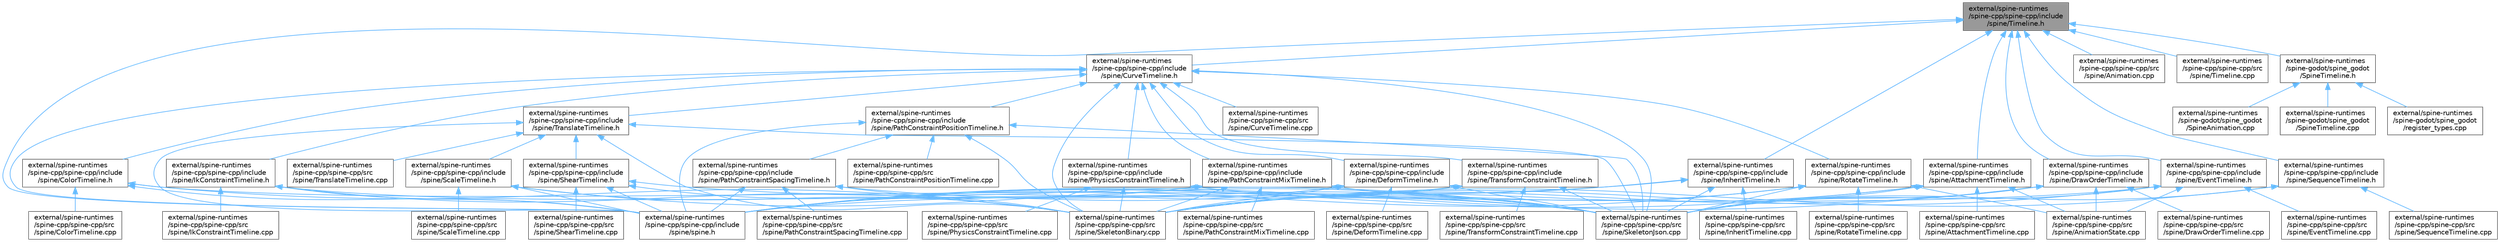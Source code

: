 digraph "external/spine-runtimes/spine-cpp/spine-cpp/include/spine/Timeline.h"
{
 // LATEX_PDF_SIZE
  bgcolor="transparent";
  edge [fontname=Helvetica,fontsize=10,labelfontname=Helvetica,labelfontsize=10];
  node [fontname=Helvetica,fontsize=10,shape=box,height=0.2,width=0.4];
  Node1 [id="Node000001",label="external/spine-runtimes\l/spine-cpp/spine-cpp/include\l/spine/Timeline.h",height=0.2,width=0.4,color="gray40", fillcolor="grey60", style="filled", fontcolor="black",tooltip=" "];
  Node1 -> Node2 [id="edge1_Node000001_Node000002",dir="back",color="steelblue1",style="solid",tooltip=" "];
  Node2 [id="Node000002",label="external/spine-runtimes\l/spine-cpp/spine-cpp/include\l/spine/AttachmentTimeline.h",height=0.2,width=0.4,color="grey40", fillcolor="white", style="filled",URL="$_attachment_timeline_8h.html",tooltip=" "];
  Node2 -> Node3 [id="edge2_Node000002_Node000003",dir="back",color="steelblue1",style="solid",tooltip=" "];
  Node3 [id="Node000003",label="external/spine-runtimes\l/spine-cpp/spine-cpp/include\l/spine/spine.h",height=0.2,width=0.4,color="grey40", fillcolor="white", style="filled",URL="$p_2spine-cpp_2include_2spine_2spine_8h.html",tooltip=" "];
  Node2 -> Node4 [id="edge3_Node000002_Node000004",dir="back",color="steelblue1",style="solid",tooltip=" "];
  Node4 [id="Node000004",label="external/spine-runtimes\l/spine-cpp/spine-cpp/src\l/spine/AnimationState.cpp",height=0.2,width=0.4,color="grey40", fillcolor="white", style="filled",URL="$_animation_state_8cpp.html",tooltip=" "];
  Node2 -> Node5 [id="edge4_Node000002_Node000005",dir="back",color="steelblue1",style="solid",tooltip=" "];
  Node5 [id="Node000005",label="external/spine-runtimes\l/spine-cpp/spine-cpp/src\l/spine/AttachmentTimeline.cpp",height=0.2,width=0.4,color="grey40", fillcolor="white", style="filled",URL="$_attachment_timeline_8cpp.html",tooltip=" "];
  Node2 -> Node6 [id="edge5_Node000002_Node000006",dir="back",color="steelblue1",style="solid",tooltip=" "];
  Node6 [id="Node000006",label="external/spine-runtimes\l/spine-cpp/spine-cpp/src\l/spine/SkeletonBinary.cpp",height=0.2,width=0.4,color="grey40", fillcolor="white", style="filled",URL="$_skeleton_binary_8cpp.html",tooltip=" "];
  Node2 -> Node7 [id="edge6_Node000002_Node000007",dir="back",color="steelblue1",style="solid",tooltip=" "];
  Node7 [id="Node000007",label="external/spine-runtimes\l/spine-cpp/spine-cpp/src\l/spine/SkeletonJson.cpp",height=0.2,width=0.4,color="grey40", fillcolor="white", style="filled",URL="$_skeleton_json_8cpp.html",tooltip=" "];
  Node1 -> Node8 [id="edge7_Node000001_Node000008",dir="back",color="steelblue1",style="solid",tooltip=" "];
  Node8 [id="Node000008",label="external/spine-runtimes\l/spine-cpp/spine-cpp/include\l/spine/CurveTimeline.h",height=0.2,width=0.4,color="grey40", fillcolor="white", style="filled",URL="$_curve_timeline_8h.html",tooltip=" "];
  Node8 -> Node9 [id="edge8_Node000008_Node000009",dir="back",color="steelblue1",style="solid",tooltip=" "];
  Node9 [id="Node000009",label="external/spine-runtimes\l/spine-cpp/spine-cpp/include\l/spine/ColorTimeline.h",height=0.2,width=0.4,color="grey40", fillcolor="white", style="filled",URL="$_color_timeline_8h.html",tooltip=" "];
  Node9 -> Node3 [id="edge9_Node000009_Node000003",dir="back",color="steelblue1",style="solid",tooltip=" "];
  Node9 -> Node10 [id="edge10_Node000009_Node000010",dir="back",color="steelblue1",style="solid",tooltip=" "];
  Node10 [id="Node000010",label="external/spine-runtimes\l/spine-cpp/spine-cpp/src\l/spine/ColorTimeline.cpp",height=0.2,width=0.4,color="grey40", fillcolor="white", style="filled",URL="$_color_timeline_8cpp.html",tooltip=" "];
  Node9 -> Node6 [id="edge11_Node000009_Node000006",dir="back",color="steelblue1",style="solid",tooltip=" "];
  Node9 -> Node7 [id="edge12_Node000009_Node000007",dir="back",color="steelblue1",style="solid",tooltip=" "];
  Node8 -> Node11 [id="edge13_Node000008_Node000011",dir="back",color="steelblue1",style="solid",tooltip=" "];
  Node11 [id="Node000011",label="external/spine-runtimes\l/spine-cpp/spine-cpp/include\l/spine/DeformTimeline.h",height=0.2,width=0.4,color="grey40", fillcolor="white", style="filled",URL="$_deform_timeline_8h.html",tooltip=" "];
  Node11 -> Node3 [id="edge14_Node000011_Node000003",dir="back",color="steelblue1",style="solid",tooltip=" "];
  Node11 -> Node12 [id="edge15_Node000011_Node000012",dir="back",color="steelblue1",style="solid",tooltip=" "];
  Node12 [id="Node000012",label="external/spine-runtimes\l/spine-cpp/spine-cpp/src\l/spine/DeformTimeline.cpp",height=0.2,width=0.4,color="grey40", fillcolor="white", style="filled",URL="$_deform_timeline_8cpp.html",tooltip=" "];
  Node11 -> Node6 [id="edge16_Node000011_Node000006",dir="back",color="steelblue1",style="solid",tooltip=" "];
  Node11 -> Node7 [id="edge17_Node000011_Node000007",dir="back",color="steelblue1",style="solid",tooltip=" "];
  Node8 -> Node13 [id="edge18_Node000008_Node000013",dir="back",color="steelblue1",style="solid",tooltip=" "];
  Node13 [id="Node000013",label="external/spine-runtimes\l/spine-cpp/spine-cpp/include\l/spine/IkConstraintTimeline.h",height=0.2,width=0.4,color="grey40", fillcolor="white", style="filled",URL="$_ik_constraint_timeline_8h.html",tooltip=" "];
  Node13 -> Node3 [id="edge19_Node000013_Node000003",dir="back",color="steelblue1",style="solid",tooltip=" "];
  Node13 -> Node14 [id="edge20_Node000013_Node000014",dir="back",color="steelblue1",style="solid",tooltip=" "];
  Node14 [id="Node000014",label="external/spine-runtimes\l/spine-cpp/spine-cpp/src\l/spine/IkConstraintTimeline.cpp",height=0.2,width=0.4,color="grey40", fillcolor="white", style="filled",URL="$_ik_constraint_timeline_8cpp.html",tooltip=" "];
  Node13 -> Node6 [id="edge21_Node000013_Node000006",dir="back",color="steelblue1",style="solid",tooltip=" "];
  Node13 -> Node7 [id="edge22_Node000013_Node000007",dir="back",color="steelblue1",style="solid",tooltip=" "];
  Node8 -> Node15 [id="edge23_Node000008_Node000015",dir="back",color="steelblue1",style="solid",tooltip=" "];
  Node15 [id="Node000015",label="external/spine-runtimes\l/spine-cpp/spine-cpp/include\l/spine/PathConstraintMixTimeline.h",height=0.2,width=0.4,color="grey40", fillcolor="white", style="filled",URL="$_path_constraint_mix_timeline_8h.html",tooltip=" "];
  Node15 -> Node3 [id="edge24_Node000015_Node000003",dir="back",color="steelblue1",style="solid",tooltip=" "];
  Node15 -> Node16 [id="edge25_Node000015_Node000016",dir="back",color="steelblue1",style="solid",tooltip=" "];
  Node16 [id="Node000016",label="external/spine-runtimes\l/spine-cpp/spine-cpp/src\l/spine/PathConstraintMixTimeline.cpp",height=0.2,width=0.4,color="grey40", fillcolor="white", style="filled",URL="$_path_constraint_mix_timeline_8cpp.html",tooltip=" "];
  Node15 -> Node6 [id="edge26_Node000015_Node000006",dir="back",color="steelblue1",style="solid",tooltip=" "];
  Node15 -> Node7 [id="edge27_Node000015_Node000007",dir="back",color="steelblue1",style="solid",tooltip=" "];
  Node8 -> Node17 [id="edge28_Node000008_Node000017",dir="back",color="steelblue1",style="solid",tooltip=" "];
  Node17 [id="Node000017",label="external/spine-runtimes\l/spine-cpp/spine-cpp/include\l/spine/PathConstraintPositionTimeline.h",height=0.2,width=0.4,color="grey40", fillcolor="white", style="filled",URL="$_path_constraint_position_timeline_8h.html",tooltip=" "];
  Node17 -> Node18 [id="edge29_Node000017_Node000018",dir="back",color="steelblue1",style="solid",tooltip=" "];
  Node18 [id="Node000018",label="external/spine-runtimes\l/spine-cpp/spine-cpp/include\l/spine/PathConstraintSpacingTimeline.h",height=0.2,width=0.4,color="grey40", fillcolor="white", style="filled",URL="$_path_constraint_spacing_timeline_8h.html",tooltip=" "];
  Node18 -> Node3 [id="edge30_Node000018_Node000003",dir="back",color="steelblue1",style="solid",tooltip=" "];
  Node18 -> Node19 [id="edge31_Node000018_Node000019",dir="back",color="steelblue1",style="solid",tooltip=" "];
  Node19 [id="Node000019",label="external/spine-runtimes\l/spine-cpp/spine-cpp/src\l/spine/PathConstraintSpacingTimeline.cpp",height=0.2,width=0.4,color="grey40", fillcolor="white", style="filled",URL="$_path_constraint_spacing_timeline_8cpp.html",tooltip=" "];
  Node18 -> Node6 [id="edge32_Node000018_Node000006",dir="back",color="steelblue1",style="solid",tooltip=" "];
  Node18 -> Node7 [id="edge33_Node000018_Node000007",dir="back",color="steelblue1",style="solid",tooltip=" "];
  Node17 -> Node3 [id="edge34_Node000017_Node000003",dir="back",color="steelblue1",style="solid",tooltip=" "];
  Node17 -> Node20 [id="edge35_Node000017_Node000020",dir="back",color="steelblue1",style="solid",tooltip=" "];
  Node20 [id="Node000020",label="external/spine-runtimes\l/spine-cpp/spine-cpp/src\l/spine/PathConstraintPositionTimeline.cpp",height=0.2,width=0.4,color="grey40", fillcolor="white", style="filled",URL="$_path_constraint_position_timeline_8cpp.html",tooltip=" "];
  Node17 -> Node6 [id="edge36_Node000017_Node000006",dir="back",color="steelblue1",style="solid",tooltip=" "];
  Node17 -> Node7 [id="edge37_Node000017_Node000007",dir="back",color="steelblue1",style="solid",tooltip=" "];
  Node8 -> Node21 [id="edge38_Node000008_Node000021",dir="back",color="steelblue1",style="solid",tooltip=" "];
  Node21 [id="Node000021",label="external/spine-runtimes\l/spine-cpp/spine-cpp/include\l/spine/PhysicsConstraintTimeline.h",height=0.2,width=0.4,color="grey40", fillcolor="white", style="filled",URL="$_physics_constraint_timeline_8h.html",tooltip=" "];
  Node21 -> Node22 [id="edge39_Node000021_Node000022",dir="back",color="steelblue1",style="solid",tooltip=" "];
  Node22 [id="Node000022",label="external/spine-runtimes\l/spine-cpp/spine-cpp/src\l/spine/PhysicsConstraintTimeline.cpp",height=0.2,width=0.4,color="grey40", fillcolor="white", style="filled",URL="$_physics_constraint_timeline_8cpp.html",tooltip=" "];
  Node21 -> Node6 [id="edge40_Node000021_Node000006",dir="back",color="steelblue1",style="solid",tooltip=" "];
  Node21 -> Node7 [id="edge41_Node000021_Node000007",dir="back",color="steelblue1",style="solid",tooltip=" "];
  Node8 -> Node23 [id="edge42_Node000008_Node000023",dir="back",color="steelblue1",style="solid",tooltip=" "];
  Node23 [id="Node000023",label="external/spine-runtimes\l/spine-cpp/spine-cpp/include\l/spine/RotateTimeline.h",height=0.2,width=0.4,color="grey40", fillcolor="white", style="filled",URL="$_rotate_timeline_8h.html",tooltip=" "];
  Node23 -> Node3 [id="edge43_Node000023_Node000003",dir="back",color="steelblue1",style="solid",tooltip=" "];
  Node23 -> Node4 [id="edge44_Node000023_Node000004",dir="back",color="steelblue1",style="solid",tooltip=" "];
  Node23 -> Node24 [id="edge45_Node000023_Node000024",dir="back",color="steelblue1",style="solid",tooltip=" "];
  Node24 [id="Node000024",label="external/spine-runtimes\l/spine-cpp/spine-cpp/src\l/spine/RotateTimeline.cpp",height=0.2,width=0.4,color="grey40", fillcolor="white", style="filled",URL="$_rotate_timeline_8cpp.html",tooltip=" "];
  Node23 -> Node6 [id="edge46_Node000023_Node000006",dir="back",color="steelblue1",style="solid",tooltip=" "];
  Node23 -> Node7 [id="edge47_Node000023_Node000007",dir="back",color="steelblue1",style="solid",tooltip=" "];
  Node8 -> Node25 [id="edge48_Node000008_Node000025",dir="back",color="steelblue1",style="solid",tooltip=" "];
  Node25 [id="Node000025",label="external/spine-runtimes\l/spine-cpp/spine-cpp/include\l/spine/TransformConstraintTimeline.h",height=0.2,width=0.4,color="grey40", fillcolor="white", style="filled",URL="$_transform_constraint_timeline_8h.html",tooltip=" "];
  Node25 -> Node3 [id="edge49_Node000025_Node000003",dir="back",color="steelblue1",style="solid",tooltip=" "];
  Node25 -> Node6 [id="edge50_Node000025_Node000006",dir="back",color="steelblue1",style="solid",tooltip=" "];
  Node25 -> Node7 [id="edge51_Node000025_Node000007",dir="back",color="steelblue1",style="solid",tooltip=" "];
  Node25 -> Node26 [id="edge52_Node000025_Node000026",dir="back",color="steelblue1",style="solid",tooltip=" "];
  Node26 [id="Node000026",label="external/spine-runtimes\l/spine-cpp/spine-cpp/src\l/spine/TransformConstraintTimeline.cpp",height=0.2,width=0.4,color="grey40", fillcolor="white", style="filled",URL="$_transform_constraint_timeline_8cpp.html",tooltip=" "];
  Node8 -> Node27 [id="edge53_Node000008_Node000027",dir="back",color="steelblue1",style="solid",tooltip=" "];
  Node27 [id="Node000027",label="external/spine-runtimes\l/spine-cpp/spine-cpp/include\l/spine/TranslateTimeline.h",height=0.2,width=0.4,color="grey40", fillcolor="white", style="filled",URL="$_translate_timeline_8h.html",tooltip=" "];
  Node27 -> Node28 [id="edge54_Node000027_Node000028",dir="back",color="steelblue1",style="solid",tooltip=" "];
  Node28 [id="Node000028",label="external/spine-runtimes\l/spine-cpp/spine-cpp/include\l/spine/ScaleTimeline.h",height=0.2,width=0.4,color="grey40", fillcolor="white", style="filled",URL="$_scale_timeline_8h.html",tooltip=" "];
  Node28 -> Node3 [id="edge55_Node000028_Node000003",dir="back",color="steelblue1",style="solid",tooltip=" "];
  Node28 -> Node29 [id="edge56_Node000028_Node000029",dir="back",color="steelblue1",style="solid",tooltip=" "];
  Node29 [id="Node000029",label="external/spine-runtimes\l/spine-cpp/spine-cpp/src\l/spine/ScaleTimeline.cpp",height=0.2,width=0.4,color="grey40", fillcolor="white", style="filled",URL="$_scale_timeline_8cpp.html",tooltip=" "];
  Node28 -> Node6 [id="edge57_Node000028_Node000006",dir="back",color="steelblue1",style="solid",tooltip=" "];
  Node28 -> Node7 [id="edge58_Node000028_Node000007",dir="back",color="steelblue1",style="solid",tooltip=" "];
  Node27 -> Node30 [id="edge59_Node000027_Node000030",dir="back",color="steelblue1",style="solid",tooltip=" "];
  Node30 [id="Node000030",label="external/spine-runtimes\l/spine-cpp/spine-cpp/include\l/spine/ShearTimeline.h",height=0.2,width=0.4,color="grey40", fillcolor="white", style="filled",URL="$_shear_timeline_8h.html",tooltip=" "];
  Node30 -> Node3 [id="edge60_Node000030_Node000003",dir="back",color="steelblue1",style="solid",tooltip=" "];
  Node30 -> Node31 [id="edge61_Node000030_Node000031",dir="back",color="steelblue1",style="solid",tooltip=" "];
  Node31 [id="Node000031",label="external/spine-runtimes\l/spine-cpp/spine-cpp/src\l/spine/ShearTimeline.cpp",height=0.2,width=0.4,color="grey40", fillcolor="white", style="filled",URL="$_shear_timeline_8cpp.html",tooltip=" "];
  Node30 -> Node6 [id="edge62_Node000030_Node000006",dir="back",color="steelblue1",style="solid",tooltip=" "];
  Node30 -> Node7 [id="edge63_Node000030_Node000007",dir="back",color="steelblue1",style="solid",tooltip=" "];
  Node27 -> Node3 [id="edge64_Node000027_Node000003",dir="back",color="steelblue1",style="solid",tooltip=" "];
  Node27 -> Node6 [id="edge65_Node000027_Node000006",dir="back",color="steelblue1",style="solid",tooltip=" "];
  Node27 -> Node7 [id="edge66_Node000027_Node000007",dir="back",color="steelblue1",style="solid",tooltip=" "];
  Node27 -> Node32 [id="edge67_Node000027_Node000032",dir="back",color="steelblue1",style="solid",tooltip=" "];
  Node32 [id="Node000032",label="external/spine-runtimes\l/spine-cpp/spine-cpp/src\l/spine/TranslateTimeline.cpp",height=0.2,width=0.4,color="grey40", fillcolor="white", style="filled",URL="$_translate_timeline_8cpp.html",tooltip=" "];
  Node8 -> Node3 [id="edge68_Node000008_Node000003",dir="back",color="steelblue1",style="solid",tooltip=" "];
  Node8 -> Node33 [id="edge69_Node000008_Node000033",dir="back",color="steelblue1",style="solid",tooltip=" "];
  Node33 [id="Node000033",label="external/spine-runtimes\l/spine-cpp/spine-cpp/src\l/spine/CurveTimeline.cpp",height=0.2,width=0.4,color="grey40", fillcolor="white", style="filled",URL="$_curve_timeline_8cpp.html",tooltip=" "];
  Node8 -> Node6 [id="edge70_Node000008_Node000006",dir="back",color="steelblue1",style="solid",tooltip=" "];
  Node8 -> Node7 [id="edge71_Node000008_Node000007",dir="back",color="steelblue1",style="solid",tooltip=" "];
  Node1 -> Node34 [id="edge72_Node000001_Node000034",dir="back",color="steelblue1",style="solid",tooltip=" "];
  Node34 [id="Node000034",label="external/spine-runtimes\l/spine-cpp/spine-cpp/include\l/spine/DrawOrderTimeline.h",height=0.2,width=0.4,color="grey40", fillcolor="white", style="filled",URL="$_draw_order_timeline_8h.html",tooltip=" "];
  Node34 -> Node3 [id="edge73_Node000034_Node000003",dir="back",color="steelblue1",style="solid",tooltip=" "];
  Node34 -> Node4 [id="edge74_Node000034_Node000004",dir="back",color="steelblue1",style="solid",tooltip=" "];
  Node34 -> Node35 [id="edge75_Node000034_Node000035",dir="back",color="steelblue1",style="solid",tooltip=" "];
  Node35 [id="Node000035",label="external/spine-runtimes\l/spine-cpp/spine-cpp/src\l/spine/DrawOrderTimeline.cpp",height=0.2,width=0.4,color="grey40", fillcolor="white", style="filled",URL="$_draw_order_timeline_8cpp.html",tooltip=" "];
  Node34 -> Node6 [id="edge76_Node000034_Node000006",dir="back",color="steelblue1",style="solid",tooltip=" "];
  Node34 -> Node7 [id="edge77_Node000034_Node000007",dir="back",color="steelblue1",style="solid",tooltip=" "];
  Node1 -> Node36 [id="edge78_Node000001_Node000036",dir="back",color="steelblue1",style="solid",tooltip=" "];
  Node36 [id="Node000036",label="external/spine-runtimes\l/spine-cpp/spine-cpp/include\l/spine/EventTimeline.h",height=0.2,width=0.4,color="grey40", fillcolor="white", style="filled",URL="$_event_timeline_8h.html",tooltip=" "];
  Node36 -> Node3 [id="edge79_Node000036_Node000003",dir="back",color="steelblue1",style="solid",tooltip=" "];
  Node36 -> Node4 [id="edge80_Node000036_Node000004",dir="back",color="steelblue1",style="solid",tooltip=" "];
  Node36 -> Node37 [id="edge81_Node000036_Node000037",dir="back",color="steelblue1",style="solid",tooltip=" "];
  Node37 [id="Node000037",label="external/spine-runtimes\l/spine-cpp/spine-cpp/src\l/spine/EventTimeline.cpp",height=0.2,width=0.4,color="grey40", fillcolor="white", style="filled",URL="$_event_timeline_8cpp.html",tooltip=" "];
  Node36 -> Node6 [id="edge82_Node000036_Node000006",dir="back",color="steelblue1",style="solid",tooltip=" "];
  Node36 -> Node7 [id="edge83_Node000036_Node000007",dir="back",color="steelblue1",style="solid",tooltip=" "];
  Node1 -> Node38 [id="edge84_Node000001_Node000038",dir="back",color="steelblue1",style="solid",tooltip=" "];
  Node38 [id="Node000038",label="external/spine-runtimes\l/spine-cpp/spine-cpp/include\l/spine/InheritTimeline.h",height=0.2,width=0.4,color="grey40", fillcolor="white", style="filled",URL="$_inherit_timeline_8h.html",tooltip=" "];
  Node38 -> Node3 [id="edge85_Node000038_Node000003",dir="back",color="steelblue1",style="solid",tooltip=" "];
  Node38 -> Node39 [id="edge86_Node000038_Node000039",dir="back",color="steelblue1",style="solid",tooltip=" "];
  Node39 [id="Node000039",label="external/spine-runtimes\l/spine-cpp/spine-cpp/src\l/spine/InheritTimeline.cpp",height=0.2,width=0.4,color="grey40", fillcolor="white", style="filled",URL="$_inherit_timeline_8cpp.html",tooltip=" "];
  Node38 -> Node6 [id="edge87_Node000038_Node000006",dir="back",color="steelblue1",style="solid",tooltip=" "];
  Node38 -> Node7 [id="edge88_Node000038_Node000007",dir="back",color="steelblue1",style="solid",tooltip=" "];
  Node1 -> Node40 [id="edge89_Node000001_Node000040",dir="back",color="steelblue1",style="solid",tooltip=" "];
  Node40 [id="Node000040",label="external/spine-runtimes\l/spine-cpp/spine-cpp/include\l/spine/SequenceTimeline.h",height=0.2,width=0.4,color="grey40", fillcolor="white", style="filled",URL="$_sequence_timeline_8h.html",tooltip=" "];
  Node40 -> Node41 [id="edge90_Node000040_Node000041",dir="back",color="steelblue1",style="solid",tooltip=" "];
  Node41 [id="Node000041",label="external/spine-runtimes\l/spine-cpp/spine-cpp/src\l/spine/SequenceTimeline.cpp",height=0.2,width=0.4,color="grey40", fillcolor="white", style="filled",URL="$_sequence_timeline_8cpp.html",tooltip=" "];
  Node40 -> Node6 [id="edge91_Node000040_Node000006",dir="back",color="steelblue1",style="solid",tooltip=" "];
  Node40 -> Node7 [id="edge92_Node000040_Node000007",dir="back",color="steelblue1",style="solid",tooltip=" "];
  Node1 -> Node3 [id="edge93_Node000001_Node000003",dir="back",color="steelblue1",style="solid",tooltip=" "];
  Node1 -> Node42 [id="edge94_Node000001_Node000042",dir="back",color="steelblue1",style="solid",tooltip=" "];
  Node42 [id="Node000042",label="external/spine-runtimes\l/spine-cpp/spine-cpp/src\l/spine/Animation.cpp",height=0.2,width=0.4,color="grey40", fillcolor="white", style="filled",URL="$_animation_8cpp.html",tooltip=" "];
  Node1 -> Node43 [id="edge95_Node000001_Node000043",dir="back",color="steelblue1",style="solid",tooltip=" "];
  Node43 [id="Node000043",label="external/spine-runtimes\l/spine-cpp/spine-cpp/src\l/spine/Timeline.cpp",height=0.2,width=0.4,color="grey40", fillcolor="white", style="filled",URL="$_timeline_8cpp.html",tooltip=" "];
  Node1 -> Node44 [id="edge96_Node000001_Node000044",dir="back",color="steelblue1",style="solid",tooltip=" "];
  Node44 [id="Node000044",label="external/spine-runtimes\l/spine-godot/spine_godot\l/SpineTimeline.h",height=0.2,width=0.4,color="grey40", fillcolor="white", style="filled",URL="$_spine_timeline_8h.html",tooltip=" "];
  Node44 -> Node45 [id="edge97_Node000044_Node000045",dir="back",color="steelblue1",style="solid",tooltip=" "];
  Node45 [id="Node000045",label="external/spine-runtimes\l/spine-godot/spine_godot\l/SpineAnimation.cpp",height=0.2,width=0.4,color="grey40", fillcolor="white", style="filled",URL="$_spine_animation_8cpp.html",tooltip=" "];
  Node44 -> Node46 [id="edge98_Node000044_Node000046",dir="back",color="steelblue1",style="solid",tooltip=" "];
  Node46 [id="Node000046",label="external/spine-runtimes\l/spine-godot/spine_godot\l/SpineTimeline.cpp",height=0.2,width=0.4,color="grey40", fillcolor="white", style="filled",URL="$_spine_timeline_8cpp.html",tooltip=" "];
  Node44 -> Node47 [id="edge99_Node000044_Node000047",dir="back",color="steelblue1",style="solid",tooltip=" "];
  Node47 [id="Node000047",label="external/spine-runtimes\l/spine-godot/spine_godot\l/register_types.cpp",height=0.2,width=0.4,color="grey40", fillcolor="white", style="filled",URL="$register__types_8cpp.html",tooltip=" "];
}
